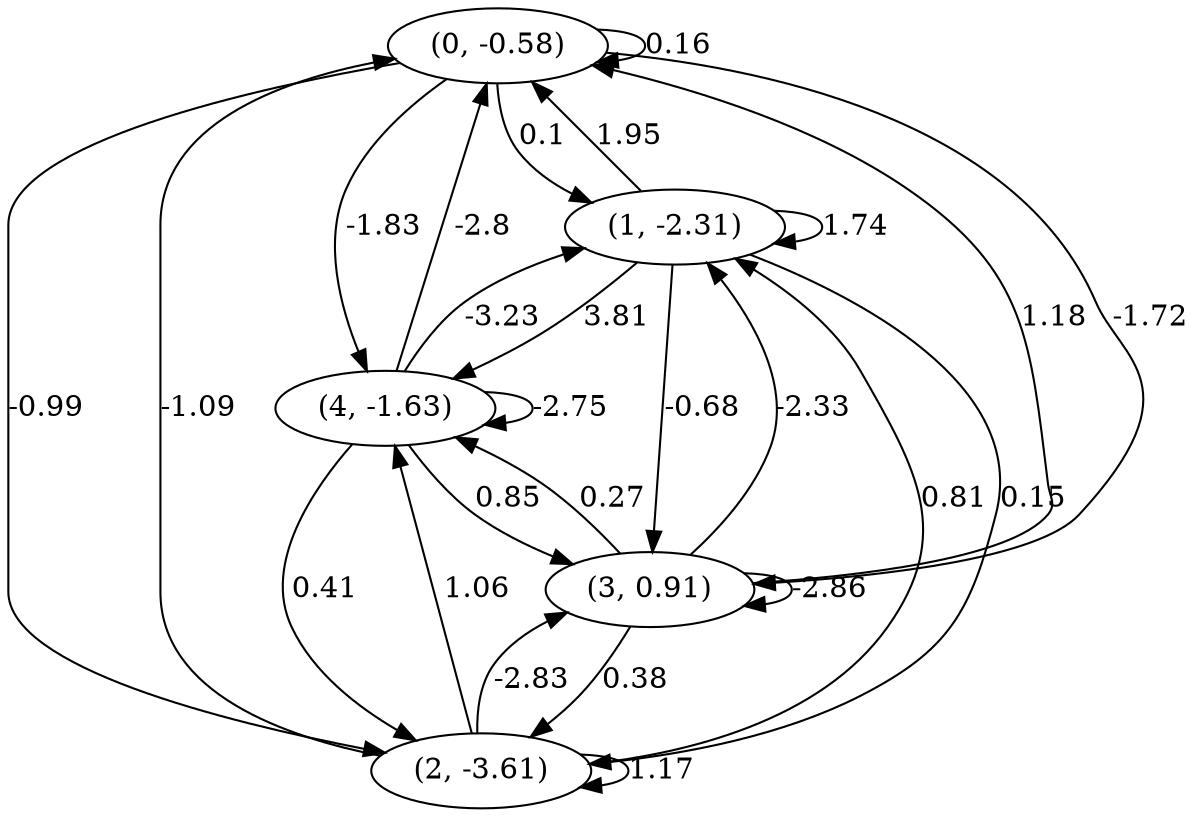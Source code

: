 digraph {
    0 [ label = "(0, -0.58)" ]
    1 [ label = "(1, -2.31)" ]
    2 [ label = "(2, -3.61)" ]
    3 [ label = "(3, 0.91)" ]
    4 [ label = "(4, -1.63)" ]
    0 -> 0 [ label = "0.16" ]
    1 -> 1 [ label = "1.74" ]
    2 -> 2 [ label = "1.17" ]
    3 -> 3 [ label = "-2.86" ]
    4 -> 4 [ label = "-2.75" ]
    1 -> 0 [ label = "1.95" ]
    2 -> 0 [ label = "-1.09" ]
    3 -> 0 [ label = "1.18" ]
    4 -> 0 [ label = "-2.8" ]
    0 -> 1 [ label = "0.1" ]
    2 -> 1 [ label = "0.81" ]
    3 -> 1 [ label = "-2.33" ]
    4 -> 1 [ label = "-3.23" ]
    0 -> 2 [ label = "-0.99" ]
    1 -> 2 [ label = "0.15" ]
    3 -> 2 [ label = "0.38" ]
    4 -> 2 [ label = "0.41" ]
    0 -> 3 [ label = "-1.72" ]
    1 -> 3 [ label = "-0.68" ]
    2 -> 3 [ label = "-2.83" ]
    4 -> 3 [ label = "0.85" ]
    0 -> 4 [ label = "-1.83" ]
    1 -> 4 [ label = "3.81" ]
    2 -> 4 [ label = "1.06" ]
    3 -> 4 [ label = "0.27" ]
}

